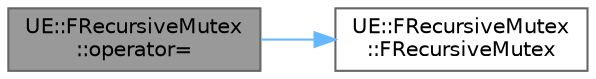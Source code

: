 digraph "UE::FRecursiveMutex::operator="
{
 // INTERACTIVE_SVG=YES
 // LATEX_PDF_SIZE
  bgcolor="transparent";
  edge [fontname=Helvetica,fontsize=10,labelfontname=Helvetica,labelfontsize=10];
  node [fontname=Helvetica,fontsize=10,shape=box,height=0.2,width=0.4];
  rankdir="LR";
  Node1 [id="Node000001",label="UE::FRecursiveMutex\l::operator=",height=0.2,width=0.4,color="gray40", fillcolor="grey60", style="filled", fontcolor="black",tooltip=" "];
  Node1 -> Node2 [id="edge1_Node000001_Node000002",color="steelblue1",style="solid",tooltip=" "];
  Node2 [id="Node000002",label="UE::FRecursiveMutex\l::FRecursiveMutex",height=0.2,width=0.4,color="grey40", fillcolor="white", style="filled",URL="$d1/d4d/classUE_1_1FRecursiveMutex.html#acf6ac08aba9cc3e54a22a20fa9b2bb72",tooltip=" "];
}
